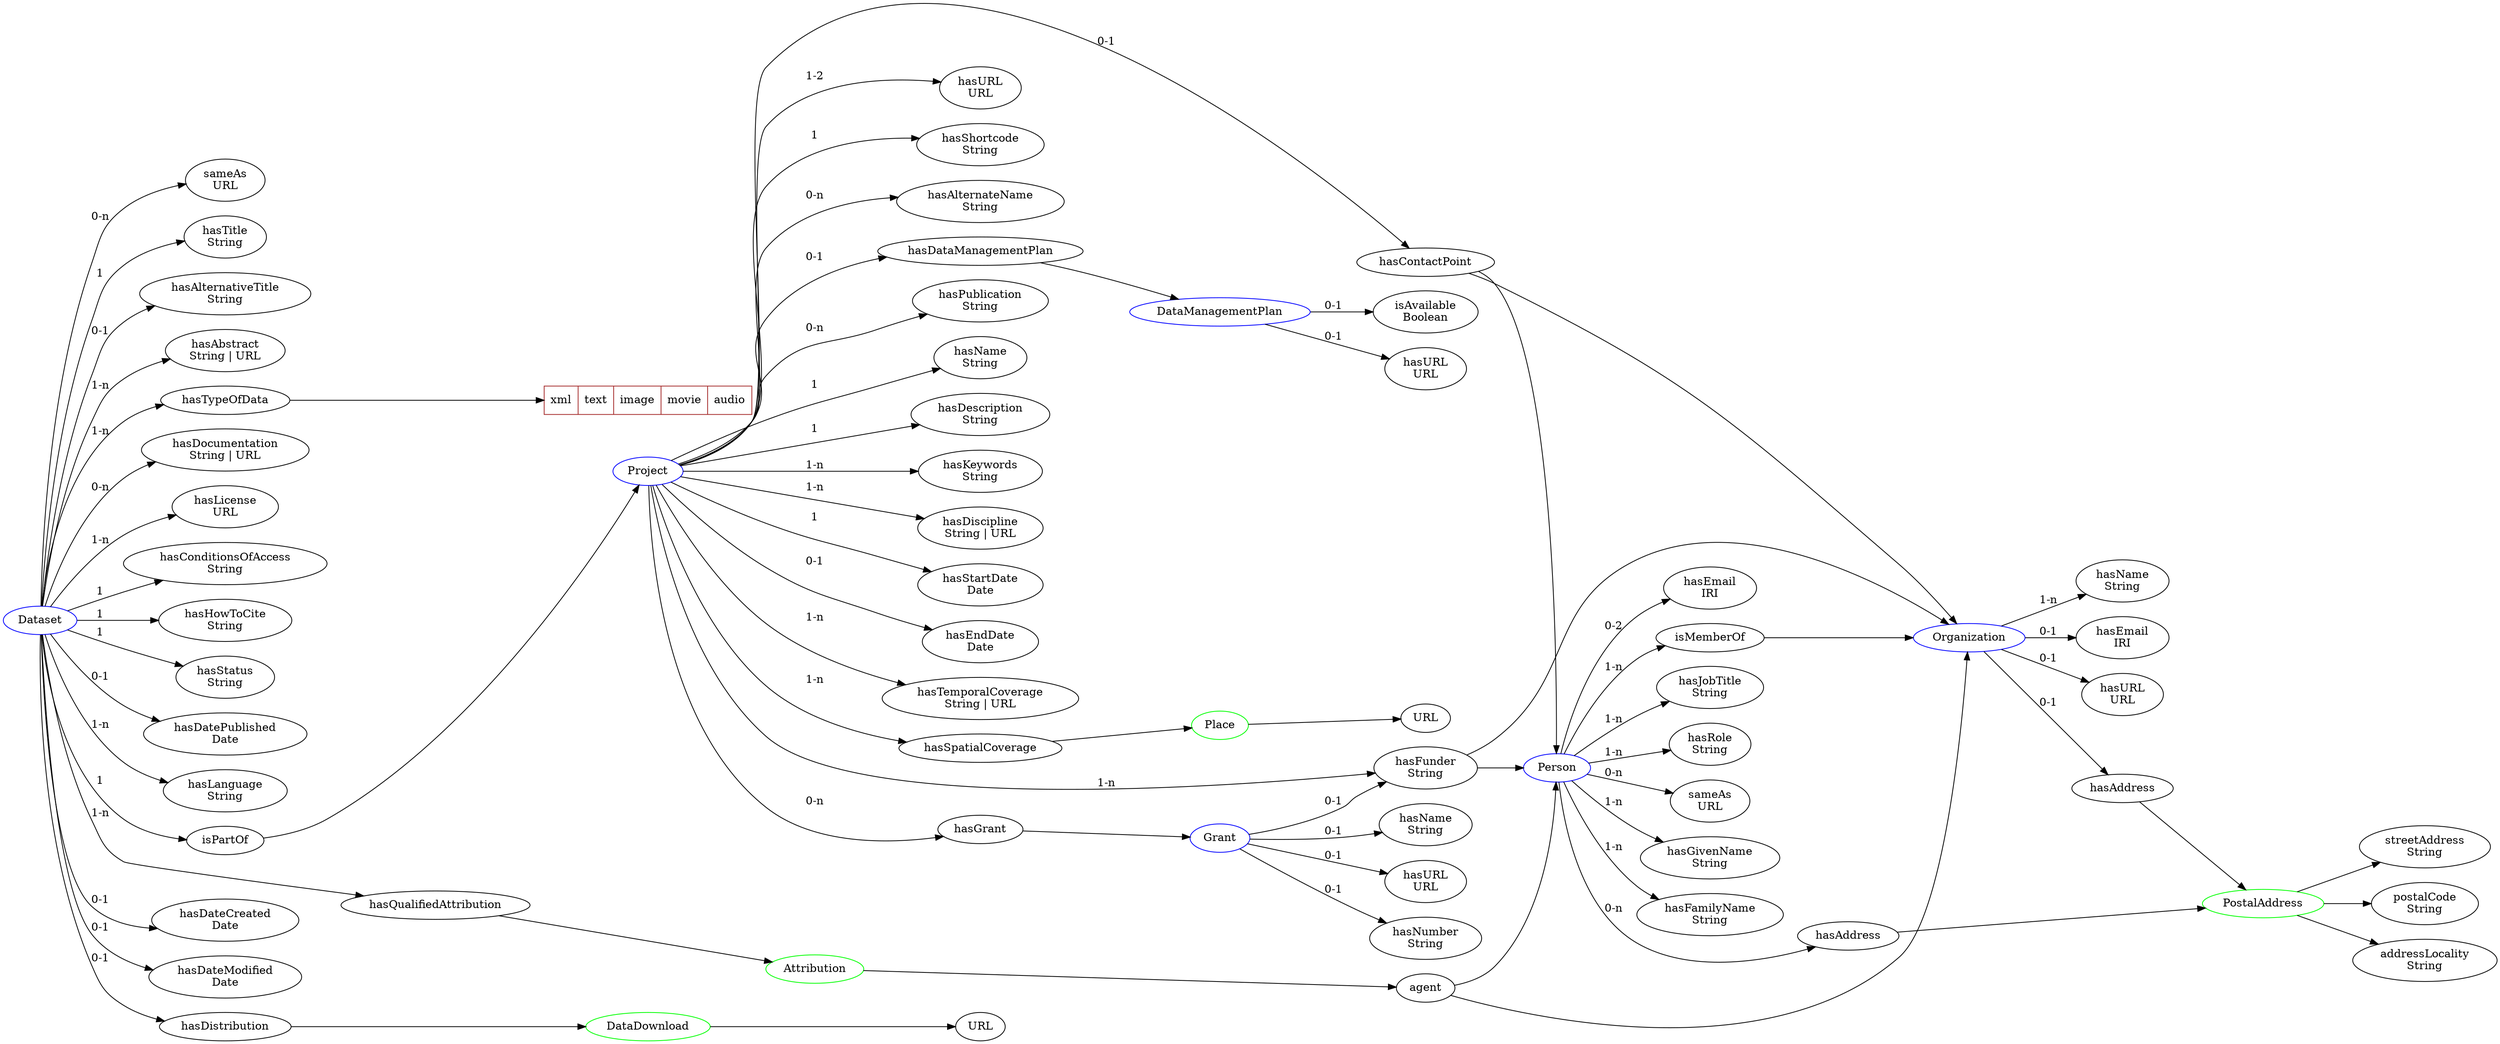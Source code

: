 digraph metadata {
    rankdir="LR";

    // dsp-repo Datatypes
    Dataset [color=blue];
    Project [color=blue];
    Person [color=blue];
    Organization [color=blue];
    Grant [color=blue];
    DataManagementPlan [color=blue];

    // other Datatypes
    Attribution [color=green];
    DataDownload [color=green];
    PostalAddress [color=green];
    Place [color=green];

    Attribution -> agent;
    agent -> Person;
    agent -> Organization;

    DataDownload -> URL;

    URL_ [label="URL"];
    Place -> URL_;

    streetAddress [label="streetAddress\nString"];
    PostalAddress -> streetAddress
    postalCode [label="postalCode\nString"];
    PostalAddress -> postalCode
    addressLocality [label="addressLocality\nString"];
    PostalAddress -> addressLocality

    // Enum
    Types [color=brown, shape=record, label="{xml | text | image | movie | audio}"];


    // Dataset
    // -------
    sameAs [label="sameAs\nURL"];
    Dataset -> sameAs [label="0-n"];

    hasTitle [label="hasTitle\nString"];
    Dataset -> hasTitle [label="1"];

    hasAlternativeTitle [label="hasAlternativeTitle\nString"];
    Dataset -> hasAlternativeTitle [label="0-1"];

    hasAbstract [label="hasAbstract\nString | URL"];
    Dataset -> hasAbstract [label="1-n"];

    Dataset -> hasTypeOfData [label="1-n"];
    hasTypeOfData -> Types;

    hasDocumentation [label="hasDocumentation\nString | URL"];
    Dataset -> hasDocumentation [label="0-n"];

    hasLicense [label="hasLicense\nURL"];
    Dataset -> hasLicense [label="1-n"];

    hasConditionsOfAccess [label="hasConditionsOfAccess\nString"];
    Dataset -> hasConditionsOfAccess [label="1"];

    hasHowToCite [label="hasHowToCite\nString"];
    Dataset -> hasHowToCite [label="1"];

    hasStatus [label="hasStatus\nString"];
    Dataset -> hasStatus [label="1"];

    hasDatePublished [label="hasDatePublished\nDate"];
    Dataset -> hasDatePublished [label="0-1"];

    hasLanguage [label="hasLanguage\nString"];
    Dataset -> hasLanguage [label="1-n"];

    Dataset -> isPartOf [label="1"];
    isPartOf -> Project;

    Dataset -> hasQualifiedAttribution [label="1-n"];
    hasQualifiedAttribution -> Attribution;

    hasDateCreated [label="hasDateCreated\nDate"];
    Dataset -> hasDateCreated [label="0-1"];

    hasDateModified [label="hasDateModified\nDate"];
    Dataset -> hasDateModified [label="0-1"];

    Dataset -> hasDistribution [label="0-1"];
    hasDistribution -> DataDownload


    // Project
    // -------
    hasName [label="hasName\nString"];
    Project -> hasName [label="1"];

    hasDescription [label="hasDescription\nString"];
    Project -> hasDescription [label="1"];

    hasKeywords [label="hasKeywords\nString"];
    Project -> hasKeywords [label="1-n"];

    hasDiscipline [label="hasDiscipline\nString | URL"];
    Project -> hasDiscipline [label="1-n"];

    hasStartDate [label="hasStartDate\nDate"];
    Project -> hasStartDate [label="1"];

    hasEndDate [label="hasEndDate\nDate"];
    Project -> hasEndDate [label="0-1"];

    hasTemporalCoverage [label="hasTemporalCoverage\nString | URL"];
    Project -> hasTemporalCoverage [label="1-n"];

    Project -> hasSpatialCoverage [label="1-n"];
    hasSpatialCoverage -> Place

    Project -> hasFunder [label="1-n"];
    hasFunder -> Person;
    hasFunder -> Organization;

    Project -> hasGrant [label="0-n"];
    hasGrant -> Grant;

    hasURL [label="hasURL\nURL"];
    Project -> hasURL [label="1-2"];

    hasShortcode [label="hasShortcode\nString"];
    Project -> hasShortcode [label="1"];

    hasAlternateName [label="hasAlternateName\nString"];
    Project -> hasAlternateName [label="0-n"];

    Project -> hasDataManagementPlan [label="0-1"];
    hasDataManagementPlan -> DataManagementPlan;

    hasPublication [label="hasPublication\nString"];
    Project -> hasPublication [label="0-n"];

    Project -> hasContactPoint [label="0-1"];
    hasContactPoint -> Person;
    hasContactPoint -> Organization;


    // Person
    // ------
    sameAs2 [label="sameAs\nURL"];
    Person -> sameAs2 [label="0-n"];

    hasGivenName [label="hasGivenName\nString"];
    Person -> hasGivenName [label="1-n"];

    hasFamilyName [label="hasFamilyName\nString"];
    Person -> hasFamilyName [label="1-n"];

    hasEmail [label="hasEmail\nIRI"];
    Person -> hasEmail [label="0-2"];

    Person -> hasAddress [label="0-n"];
    hasAddress -> PostalAddress

    Person -> isMemberOf [label="1-n"];
    isMemberOf -> Organization

    hasJobTitle [label="hasJobTitle\nString"];
    Person -> hasJobTitle [label="1-n"];

    hasRole [label="hasRole\nString"];
    Person -> hasRole [label="1-n"];


    // Organization
    // ------------
    hasName2 [label="hasName\nString"];
    Organization -> hasName2 [label="1-n"];

    hasEmail2 [label="hasEmail\nIRI"];
    Organization -> hasEmail2 [label="0-1"];

    hasAddress2 [label="hasAddress"];
    Organization -> hasAddress2 [label="0-1"];
    hasAddress2 -> PostalAddress;

    hasURL2 [label="hasURL\nURL"];
    Organization -> hasURL2 [label="0-1"];


    // Grant
    // -----
    hasName3 [label="hasName\nString"];
    Grant -> hasName3 [label="0-1"];

    hasURL3 [label="hasURL\nURL"];
    Grant -> hasURL3 [label="0-1"];

    hasNumber [label="hasNumber\nString"];
    Grant -> hasNumber [label="0-1"]

    hasFunder [label="hasFunder\nString"];
    Grant -> hasFunder [label="0-1"]


    // Data Management Plan
    // --------------------
    hasURL4 [label="hasURL\nURL"];
    DataManagementPlan -> hasURL4 [label="0-1"]
    isAvailable [label="isAvailable\nBoolean"];
    DataManagementPlan -> isAvailable [label="0-1"]
}
